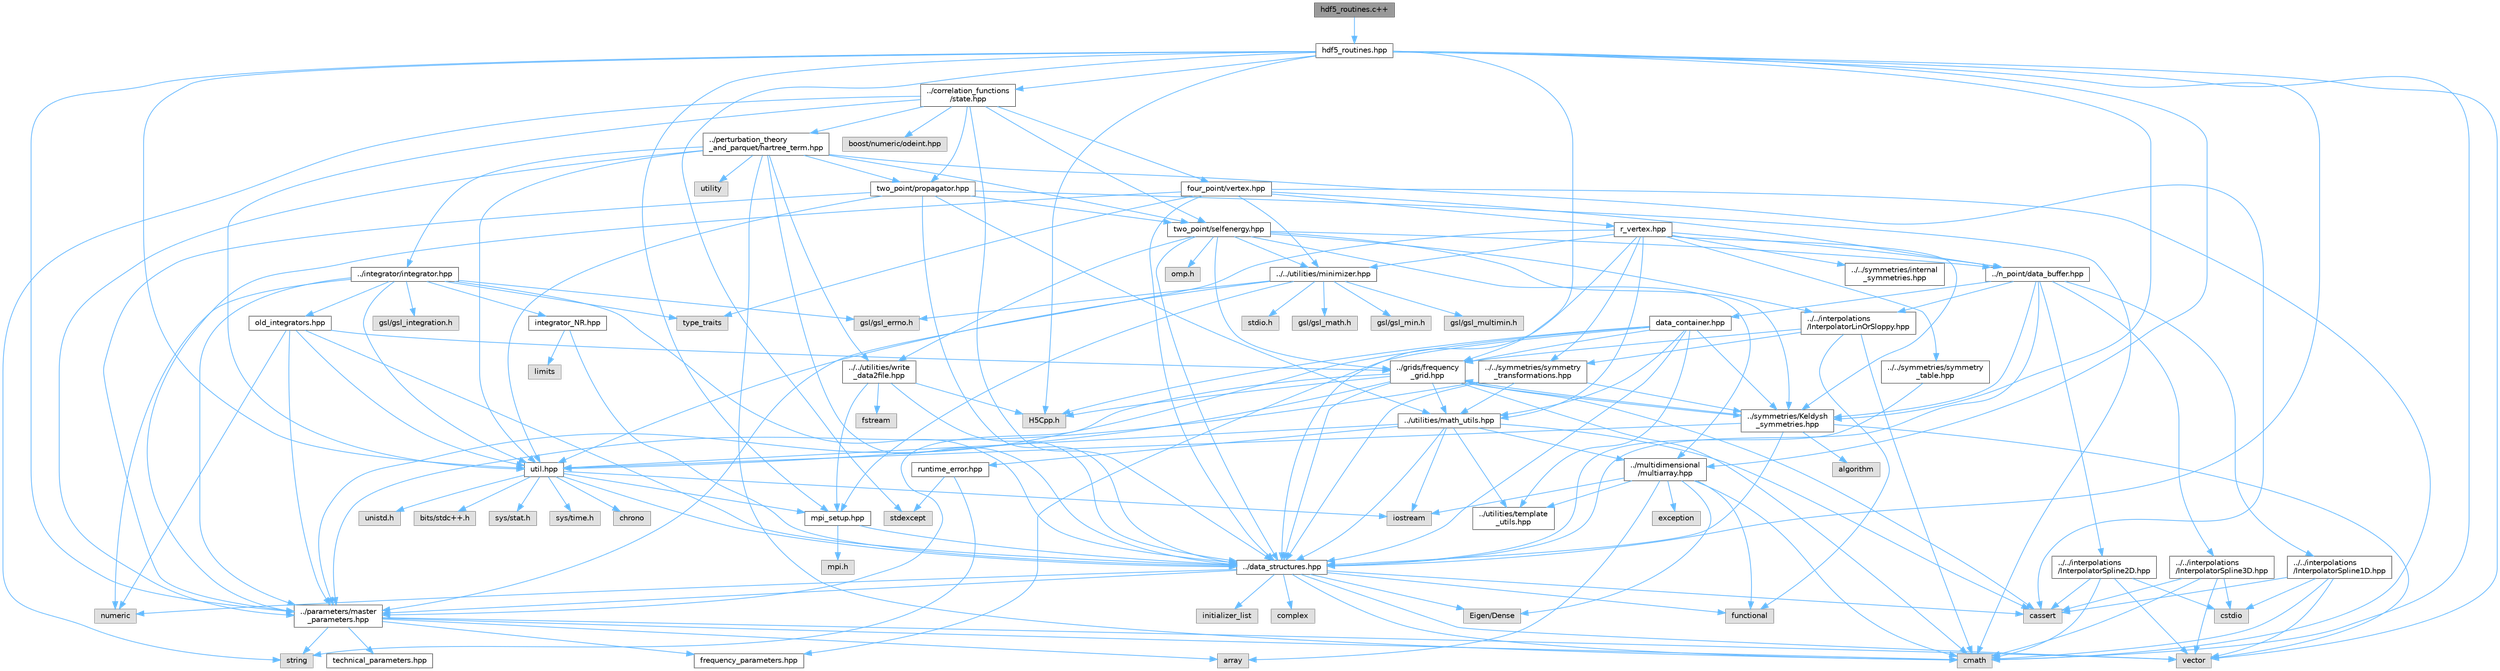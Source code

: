 digraph "hdf5_routines.c++"
{
 // INTERACTIVE_SVG=YES
 // LATEX_PDF_SIZE
  bgcolor="transparent";
  edge [fontname=Helvetica,fontsize=10,labelfontname=Helvetica,labelfontsize=10];
  node [fontname=Helvetica,fontsize=10,shape=box,height=0.2,width=0.4];
  Node1 [id="Node000001",label="hdf5_routines.c++",height=0.2,width=0.4,color="gray40", fillcolor="grey60", style="filled", fontcolor="black",tooltip=" "];
  Node1 -> Node2 [id="edge1_Node000001_Node000002",color="steelblue1",style="solid",tooltip=" "];
  Node2 [id="Node000002",label="hdf5_routines.hpp",height=0.2,width=0.4,color="grey40", fillcolor="white", style="filled",URL="$d5/de4/hdf5__routines_8hpp.html",tooltip=" "];
  Node2 -> Node3 [id="edge2_Node000002_Node000003",color="steelblue1",style="solid",tooltip=" "];
  Node3 [id="Node000003",label="stdexcept",height=0.2,width=0.4,color="grey60", fillcolor="#E0E0E0", style="filled",tooltip=" "];
  Node2 -> Node4 [id="edge3_Node000002_Node000004",color="steelblue1",style="solid",tooltip=" "];
  Node4 [id="Node000004",label="cmath",height=0.2,width=0.4,color="grey60", fillcolor="#E0E0E0", style="filled",tooltip=" "];
  Node2 -> Node5 [id="edge4_Node000002_Node000005",color="steelblue1",style="solid",tooltip=" "];
  Node5 [id="Node000005",label="vector",height=0.2,width=0.4,color="grey60", fillcolor="#E0E0E0", style="filled",tooltip=" "];
  Node2 -> Node6 [id="edge5_Node000002_Node000006",color="steelblue1",style="solid",tooltip=" "];
  Node6 [id="Node000006",label="../parameters/master\l_parameters.hpp",height=0.2,width=0.4,color="grey40", fillcolor="white", style="filled",URL="$d1/df8/master__parameters_8hpp.html",tooltip=" "];
  Node6 -> Node4 [id="edge6_Node000006_Node000004",color="steelblue1",style="solid",tooltip=" "];
  Node6 -> Node5 [id="edge7_Node000006_Node000005",color="steelblue1",style="solid",tooltip=" "];
  Node6 -> Node7 [id="edge8_Node000006_Node000007",color="steelblue1",style="solid",tooltip=" "];
  Node7 [id="Node000007",label="string",height=0.2,width=0.4,color="grey60", fillcolor="#E0E0E0", style="filled",tooltip=" "];
  Node6 -> Node8 [id="edge9_Node000006_Node000008",color="steelblue1",style="solid",tooltip=" "];
  Node8 [id="Node000008",label="array",height=0.2,width=0.4,color="grey60", fillcolor="#E0E0E0", style="filled",tooltip=" "];
  Node6 -> Node9 [id="edge10_Node000006_Node000009",color="steelblue1",style="solid",tooltip=" "];
  Node9 [id="Node000009",label="frequency_parameters.hpp",height=0.2,width=0.4,color="grey40", fillcolor="white", style="filled",URL="$d3/d3c/frequency__parameters_8hpp.html",tooltip=" "];
  Node6 -> Node10 [id="edge11_Node000006_Node000010",color="steelblue1",style="solid",tooltip=" "];
  Node10 [id="Node000010",label="technical_parameters.hpp",height=0.2,width=0.4,color="grey40", fillcolor="white", style="filled",URL="$d9/d3a/technical__parameters_8hpp.html",tooltip=" "];
  Node2 -> Node11 [id="edge12_Node000002_Node000011",color="steelblue1",style="solid",tooltip=" "];
  Node11 [id="Node000011",label="util.hpp",height=0.2,width=0.4,color="grey40", fillcolor="white", style="filled",URL="$d0/d3f/util_8hpp.html",tooltip=" "];
  Node11 -> Node12 [id="edge13_Node000011_Node000012",color="steelblue1",style="solid",tooltip=" "];
  Node12 [id="Node000012",label="sys/time.h",height=0.2,width=0.4,color="grey60", fillcolor="#E0E0E0", style="filled",tooltip=" "];
  Node11 -> Node13 [id="edge14_Node000011_Node000013",color="steelblue1",style="solid",tooltip=" "];
  Node13 [id="Node000013",label="chrono",height=0.2,width=0.4,color="grey60", fillcolor="#E0E0E0", style="filled",tooltip=" "];
  Node11 -> Node14 [id="edge15_Node000011_Node000014",color="steelblue1",style="solid",tooltip=" "];
  Node14 [id="Node000014",label="unistd.h",height=0.2,width=0.4,color="grey60", fillcolor="#E0E0E0", style="filled",tooltip=" "];
  Node11 -> Node15 [id="edge16_Node000011_Node000015",color="steelblue1",style="solid",tooltip=" "];
  Node15 [id="Node000015",label="iostream",height=0.2,width=0.4,color="grey60", fillcolor="#E0E0E0", style="filled",tooltip=" "];
  Node11 -> Node16 [id="edge17_Node000011_Node000016",color="steelblue1",style="solid",tooltip=" "];
  Node16 [id="Node000016",label="bits/stdc++.h",height=0.2,width=0.4,color="grey60", fillcolor="#E0E0E0", style="filled",tooltip=" "];
  Node11 -> Node17 [id="edge18_Node000011_Node000017",color="steelblue1",style="solid",tooltip=" "];
  Node17 [id="Node000017",label="sys/stat.h",height=0.2,width=0.4,color="grey60", fillcolor="#E0E0E0", style="filled",tooltip=" "];
  Node11 -> Node18 [id="edge19_Node000011_Node000018",color="steelblue1",style="solid",tooltip=" "];
  Node18 [id="Node000018",label="../data_structures.hpp",height=0.2,width=0.4,color="grey40", fillcolor="white", style="filled",URL="$d7/d59/data__structures_8hpp.html",tooltip=" "];
  Node18 -> Node19 [id="edge20_Node000018_Node000019",color="steelblue1",style="solid",tooltip=" "];
  Node19 [id="Node000019",label="complex",height=0.2,width=0.4,color="grey60", fillcolor="#E0E0E0", style="filled",tooltip=" "];
  Node18 -> Node4 [id="edge21_Node000018_Node000004",color="steelblue1",style="solid",tooltip=" "];
  Node18 -> Node5 [id="edge22_Node000018_Node000005",color="steelblue1",style="solid",tooltip=" "];
  Node18 -> Node20 [id="edge23_Node000018_Node000020",color="steelblue1",style="solid",tooltip=" "];
  Node20 [id="Node000020",label="initializer_list",height=0.2,width=0.4,color="grey60", fillcolor="#E0E0E0", style="filled",tooltip=" "];
  Node18 -> Node21 [id="edge24_Node000018_Node000021",color="steelblue1",style="solid",tooltip=" "];
  Node21 [id="Node000021",label="functional",height=0.2,width=0.4,color="grey60", fillcolor="#E0E0E0", style="filled",tooltip=" "];
  Node18 -> Node22 [id="edge25_Node000018_Node000022",color="steelblue1",style="solid",tooltip=" "];
  Node22 [id="Node000022",label="cassert",height=0.2,width=0.4,color="grey60", fillcolor="#E0E0E0", style="filled",tooltip=" "];
  Node18 -> Node23 [id="edge26_Node000018_Node000023",color="steelblue1",style="solid",tooltip=" "];
  Node23 [id="Node000023",label="numeric",height=0.2,width=0.4,color="grey60", fillcolor="#E0E0E0", style="filled",tooltip=" "];
  Node18 -> Node6 [id="edge27_Node000018_Node000006",color="steelblue1",style="solid",tooltip=" "];
  Node18 -> Node24 [id="edge28_Node000018_Node000024",color="steelblue1",style="solid",tooltip=" "];
  Node24 [id="Node000024",label="Eigen/Dense",height=0.2,width=0.4,color="grey60", fillcolor="#E0E0E0", style="filled",tooltip=" "];
  Node11 -> Node25 [id="edge29_Node000011_Node000025",color="steelblue1",style="solid",tooltip=" "];
  Node25 [id="Node000025",label="mpi_setup.hpp",height=0.2,width=0.4,color="grey40", fillcolor="white", style="filled",URL="$db/de0/mpi__setup_8hpp.html",tooltip=" "];
  Node25 -> Node18 [id="edge30_Node000025_Node000018",color="steelblue1",style="solid",tooltip=" "];
  Node25 -> Node26 [id="edge31_Node000025_Node000026",color="steelblue1",style="solid",tooltip=" "];
  Node26 [id="Node000026",label="mpi.h",height=0.2,width=0.4,color="grey60", fillcolor="#E0E0E0", style="filled",tooltip=" "];
  Node2 -> Node18 [id="edge32_Node000002_Node000018",color="steelblue1",style="solid",tooltip=" "];
  Node2 -> Node27 [id="edge33_Node000002_Node000027",color="steelblue1",style="solid",tooltip=" "];
  Node27 [id="Node000027",label="../grids/frequency\l_grid.hpp",height=0.2,width=0.4,color="grey40", fillcolor="white", style="filled",URL="$d5/d39/frequency__grid_8hpp.html",tooltip=" "];
  Node27 -> Node4 [id="edge34_Node000027_Node000004",color="steelblue1",style="solid",tooltip=" "];
  Node27 -> Node18 [id="edge35_Node000027_Node000018",color="steelblue1",style="solid",tooltip=" "];
  Node27 -> Node11 [id="edge36_Node000027_Node000011",color="steelblue1",style="solid",tooltip=" "];
  Node27 -> Node6 [id="edge37_Node000027_Node000006",color="steelblue1",style="solid",tooltip=" "];
  Node27 -> Node28 [id="edge38_Node000027_Node000028",color="steelblue1",style="solid",tooltip=" "];
  Node28 [id="Node000028",label="../utilities/math_utils.hpp",height=0.2,width=0.4,color="grey40", fillcolor="white", style="filled",URL="$de/dbb/math__utils_8hpp.html",tooltip=" "];
  Node28 -> Node18 [id="edge39_Node000028_Node000018",color="steelblue1",style="solid",tooltip=" "];
  Node28 -> Node29 [id="edge40_Node000028_Node000029",color="steelblue1",style="solid",tooltip=" "];
  Node29 [id="Node000029",label="../multidimensional\l/multiarray.hpp",height=0.2,width=0.4,color="grey40", fillcolor="white", style="filled",URL="$df/da4/multiarray_8hpp.html",tooltip=" "];
  Node29 -> Node8 [id="edge41_Node000029_Node000008",color="steelblue1",style="solid",tooltip=" "];
  Node29 -> Node4 [id="edge42_Node000029_Node000004",color="steelblue1",style="solid",tooltip=" "];
  Node29 -> Node30 [id="edge43_Node000029_Node000030",color="steelblue1",style="solid",tooltip=" "];
  Node30 [id="Node000030",label="exception",height=0.2,width=0.4,color="grey60", fillcolor="#E0E0E0", style="filled",tooltip=" "];
  Node29 -> Node21 [id="edge44_Node000029_Node000021",color="steelblue1",style="solid",tooltip=" "];
  Node29 -> Node15 [id="edge45_Node000029_Node000015",color="steelblue1",style="solid",tooltip=" "];
  Node29 -> Node24 [id="edge46_Node000029_Node000024",color="steelblue1",style="solid",tooltip=" "];
  Node29 -> Node31 [id="edge47_Node000029_Node000031",color="steelblue1",style="solid",tooltip=" "];
  Node31 [id="Node000031",label="../utilities/template\l_utils.hpp",height=0.2,width=0.4,color="grey40", fillcolor="white", style="filled",URL="$dd/de3/template__utils_8hpp.html",tooltip=" "];
  Node28 -> Node31 [id="edge48_Node000028_Node000031",color="steelblue1",style="solid",tooltip=" "];
  Node28 -> Node32 [id="edge49_Node000028_Node000032",color="steelblue1",style="solid",tooltip=" "];
  Node32 [id="Node000032",label="runtime_error.hpp",height=0.2,width=0.4,color="grey40", fillcolor="white", style="filled",URL="$d1/d64/runtime__error_8hpp.html",tooltip=" "];
  Node32 -> Node3 [id="edge50_Node000032_Node000003",color="steelblue1",style="solid",tooltip=" "];
  Node32 -> Node7 [id="edge51_Node000032_Node000007",color="steelblue1",style="solid",tooltip=" "];
  Node28 -> Node11 [id="edge52_Node000028_Node000011",color="steelblue1",style="solid",tooltip=" "];
  Node28 -> Node15 [id="edge53_Node000028_Node000015",color="steelblue1",style="solid",tooltip=" "];
  Node28 -> Node22 [id="edge54_Node000028_Node000022",color="steelblue1",style="solid",tooltip=" "];
  Node27 -> Node33 [id="edge55_Node000027_Node000033",color="steelblue1",style="solid",tooltip=" "];
  Node33 [id="Node000033",label="../symmetries/Keldysh\l_symmetries.hpp",height=0.2,width=0.4,color="grey40", fillcolor="white", style="filled",URL="$d2/d1a/Keldysh__symmetries_8hpp.html",tooltip=" "];
  Node33 -> Node5 [id="edge56_Node000033_Node000005",color="steelblue1",style="solid",tooltip=" "];
  Node33 -> Node34 [id="edge57_Node000033_Node000034",color="steelblue1",style="solid",tooltip=" "];
  Node34 [id="Node000034",label="algorithm",height=0.2,width=0.4,color="grey60", fillcolor="#E0E0E0", style="filled",tooltip=" "];
  Node33 -> Node18 [id="edge58_Node000033_Node000018",color="steelblue1",style="solid",tooltip=" "];
  Node33 -> Node11 [id="edge59_Node000033_Node000011",color="steelblue1",style="solid",tooltip=" "];
  Node33 -> Node27 [id="edge60_Node000033_Node000027",color="steelblue1",style="solid",tooltip=" "];
  Node27 -> Node22 [id="edge61_Node000027_Node000022",color="steelblue1",style="solid",tooltip=" "];
  Node27 -> Node35 [id="edge62_Node000027_Node000035",color="steelblue1",style="solid",tooltip=" "];
  Node35 [id="Node000035",label="H5Cpp.h",height=0.2,width=0.4,color="grey60", fillcolor="#E0E0E0", style="filled",tooltip=" "];
  Node2 -> Node35 [id="edge63_Node000002_Node000035",color="steelblue1",style="solid",tooltip=" "];
  Node2 -> Node36 [id="edge64_Node000002_Node000036",color="steelblue1",style="solid",tooltip=" "];
  Node36 [id="Node000036",label="../correlation_functions\l/state.hpp",height=0.2,width=0.4,color="grey40", fillcolor="white", style="filled",URL="$da/d3b/state_8hpp.html",tooltip=" "];
  Node36 -> Node18 [id="edge65_Node000036_Node000018",color="steelblue1",style="solid",tooltip=" "];
  Node36 -> Node37 [id="edge66_Node000036_Node000037",color="steelblue1",style="solid",tooltip=" "];
  Node37 [id="Node000037",label="four_point/vertex.hpp",height=0.2,width=0.4,color="grey40", fillcolor="white", style="filled",URL="$d1/d2d/vertex_8hpp.html",tooltip=" "];
  Node37 -> Node4 [id="edge67_Node000037_Node000004",color="steelblue1",style="solid",tooltip=" "];
  Node37 -> Node38 [id="edge68_Node000037_Node000038",color="steelblue1",style="solid",tooltip=" "];
  Node38 [id="Node000038",label="type_traits",height=0.2,width=0.4,color="grey60", fillcolor="#E0E0E0", style="filled",tooltip=" "];
  Node37 -> Node18 [id="edge69_Node000037_Node000018",color="steelblue1",style="solid",tooltip=" "];
  Node37 -> Node6 [id="edge70_Node000037_Node000006",color="steelblue1",style="solid",tooltip=" "];
  Node37 -> Node39 [id="edge71_Node000037_Node000039",color="steelblue1",style="solid",tooltip=" "];
  Node39 [id="Node000039",label="r_vertex.hpp",height=0.2,width=0.4,color="grey40", fillcolor="white", style="filled",URL="$d3/d22/r__vertex_8hpp.html",tooltip=" "];
  Node39 -> Node18 [id="edge72_Node000039_Node000018",color="steelblue1",style="solid",tooltip=" "];
  Node39 -> Node6 [id="edge73_Node000039_Node000006",color="steelblue1",style="solid",tooltip=" "];
  Node39 -> Node33 [id="edge74_Node000039_Node000033",color="steelblue1",style="solid",tooltip=" "];
  Node39 -> Node40 [id="edge75_Node000039_Node000040",color="steelblue1",style="solid",tooltip=" "];
  Node40 [id="Node000040",label="../../symmetries/internal\l_symmetries.hpp",height=0.2,width=0.4,color="grey40", fillcolor="white", style="filled",URL="$d1/dfd/internal__symmetries_8hpp.html",tooltip=" "];
  Node39 -> Node41 [id="edge76_Node000039_Node000041",color="steelblue1",style="solid",tooltip=" "];
  Node41 [id="Node000041",label="../../symmetries/symmetry\l_transformations.hpp",height=0.2,width=0.4,color="grey40", fillcolor="white", style="filled",URL="$db/d7d/symmetry__transformations_8hpp.html",tooltip=" "];
  Node41 -> Node6 [id="edge77_Node000041_Node000006",color="steelblue1",style="solid",tooltip=" "];
  Node41 -> Node28 [id="edge78_Node000041_Node000028",color="steelblue1",style="solid",tooltip=" "];
  Node41 -> Node33 [id="edge79_Node000041_Node000033",color="steelblue1",style="solid",tooltip=" "];
  Node41 -> Node18 [id="edge80_Node000041_Node000018",color="steelblue1",style="solid",tooltip=" "];
  Node39 -> Node42 [id="edge81_Node000039_Node000042",color="steelblue1",style="solid",tooltip=" "];
  Node42 [id="Node000042",label="../../symmetries/symmetry\l_table.hpp",height=0.2,width=0.4,color="grey40", fillcolor="white", style="filled",URL="$d3/d77/symmetry__table_8hpp.html",tooltip=" "];
  Node42 -> Node18 [id="edge82_Node000042_Node000018",color="steelblue1",style="solid",tooltip=" "];
  Node39 -> Node28 [id="edge83_Node000039_Node000028",color="steelblue1",style="solid",tooltip=" "];
  Node39 -> Node43 [id="edge84_Node000039_Node000043",color="steelblue1",style="solid",tooltip=" "];
  Node43 [id="Node000043",label="../../utilities/minimizer.hpp",height=0.2,width=0.4,color="grey40", fillcolor="white", style="filled",URL="$d4/d21/minimizer_8hpp.html",tooltip=" "];
  Node43 -> Node44 [id="edge85_Node000043_Node000044",color="steelblue1",style="solid",tooltip=" "];
  Node44 [id="Node000044",label="stdio.h",height=0.2,width=0.4,color="grey60", fillcolor="#E0E0E0", style="filled",tooltip=" "];
  Node43 -> Node45 [id="edge86_Node000043_Node000045",color="steelblue1",style="solid",tooltip=" "];
  Node45 [id="Node000045",label="gsl/gsl_errno.h",height=0.2,width=0.4,color="grey60", fillcolor="#E0E0E0", style="filled",tooltip=" "];
  Node43 -> Node46 [id="edge87_Node000043_Node000046",color="steelblue1",style="solid",tooltip=" "];
  Node46 [id="Node000046",label="gsl/gsl_math.h",height=0.2,width=0.4,color="grey60", fillcolor="#E0E0E0", style="filled",tooltip=" "];
  Node43 -> Node47 [id="edge88_Node000043_Node000047",color="steelblue1",style="solid",tooltip=" "];
  Node47 [id="Node000047",label="gsl/gsl_min.h",height=0.2,width=0.4,color="grey60", fillcolor="#E0E0E0", style="filled",tooltip=" "];
  Node43 -> Node48 [id="edge89_Node000043_Node000048",color="steelblue1",style="solid",tooltip=" "];
  Node48 [id="Node000048",label="gsl/gsl_multimin.h",height=0.2,width=0.4,color="grey60", fillcolor="#E0E0E0", style="filled",tooltip=" "];
  Node43 -> Node25 [id="edge90_Node000043_Node000025",color="steelblue1",style="solid",tooltip=" "];
  Node43 -> Node11 [id="edge91_Node000043_Node000011",color="steelblue1",style="solid",tooltip=" "];
  Node39 -> Node49 [id="edge92_Node000039_Node000049",color="steelblue1",style="solid",tooltip=" "];
  Node49 [id="Node000049",label="../n_point/data_buffer.hpp",height=0.2,width=0.4,color="grey40", fillcolor="white", style="filled",URL="$dc/d80/data__buffer_8hpp.html",tooltip=" "];
  Node49 -> Node18 [id="edge93_Node000049_Node000018",color="steelblue1",style="solid",tooltip=" "];
  Node49 -> Node33 [id="edge94_Node000049_Node000033",color="steelblue1",style="solid",tooltip=" "];
  Node49 -> Node50 [id="edge95_Node000049_Node000050",color="steelblue1",style="solid",tooltip=" "];
  Node50 [id="Node000050",label="data_container.hpp",height=0.2,width=0.4,color="grey40", fillcolor="white", style="filled",URL="$da/dbc/data__container_8hpp.html",tooltip=" "];
  Node50 -> Node31 [id="edge96_Node000050_Node000031",color="steelblue1",style="solid",tooltip=" "];
  Node50 -> Node28 [id="edge97_Node000050_Node000028",color="steelblue1",style="solid",tooltip=" "];
  Node50 -> Node33 [id="edge98_Node000050_Node000033",color="steelblue1",style="solid",tooltip=" "];
  Node50 -> Node18 [id="edge99_Node000050_Node000018",color="steelblue1",style="solid",tooltip=" "];
  Node50 -> Node6 [id="edge100_Node000050_Node000006",color="steelblue1",style="solid",tooltip=" "];
  Node50 -> Node9 [id="edge101_Node000050_Node000009",color="steelblue1",style="solid",tooltip=" "];
  Node50 -> Node27 [id="edge102_Node000050_Node000027",color="steelblue1",style="solid",tooltip=" "];
  Node50 -> Node35 [id="edge103_Node000050_Node000035",color="steelblue1",style="solid",tooltip=" "];
  Node49 -> Node51 [id="edge104_Node000049_Node000051",color="steelblue1",style="solid",tooltip=" "];
  Node51 [id="Node000051",label="../../interpolations\l/InterpolatorLinOrSloppy.hpp",height=0.2,width=0.4,color="grey40", fillcolor="white", style="filled",URL="$d3/d17/InterpolatorLinOrSloppy_8hpp.html",tooltip=" "];
  Node51 -> Node4 [id="edge105_Node000051_Node000004",color="steelblue1",style="solid",tooltip=" "];
  Node51 -> Node21 [id="edge106_Node000051_Node000021",color="steelblue1",style="solid",tooltip=" "];
  Node51 -> Node27 [id="edge107_Node000051_Node000027",color="steelblue1",style="solid",tooltip=" "];
  Node51 -> Node41 [id="edge108_Node000051_Node000041",color="steelblue1",style="solid",tooltip=" "];
  Node49 -> Node52 [id="edge109_Node000049_Node000052",color="steelblue1",style="solid",tooltip=" "];
  Node52 [id="Node000052",label="../../interpolations\l/InterpolatorSpline1D.hpp",height=0.2,width=0.4,color="grey40", fillcolor="white", style="filled",URL="$d1/d52/InterpolatorSpline1D_8hpp.html",tooltip=" "];
  Node52 -> Node53 [id="edge110_Node000052_Node000053",color="steelblue1",style="solid",tooltip=" "];
  Node53 [id="Node000053",label="cstdio",height=0.2,width=0.4,color="grey60", fillcolor="#E0E0E0", style="filled",tooltip=" "];
  Node52 -> Node22 [id="edge111_Node000052_Node000022",color="steelblue1",style="solid",tooltip=" "];
  Node52 -> Node4 [id="edge112_Node000052_Node000004",color="steelblue1",style="solid",tooltip=" "];
  Node52 -> Node5 [id="edge113_Node000052_Node000005",color="steelblue1",style="solid",tooltip=" "];
  Node49 -> Node54 [id="edge114_Node000049_Node000054",color="steelblue1",style="solid",tooltip=" "];
  Node54 [id="Node000054",label="../../interpolations\l/InterpolatorSpline2D.hpp",height=0.2,width=0.4,color="grey40", fillcolor="white", style="filled",URL="$d6/d91/InterpolatorSpline2D_8hpp.html",tooltip=" "];
  Node54 -> Node53 [id="edge115_Node000054_Node000053",color="steelblue1",style="solid",tooltip=" "];
  Node54 -> Node22 [id="edge116_Node000054_Node000022",color="steelblue1",style="solid",tooltip=" "];
  Node54 -> Node4 [id="edge117_Node000054_Node000004",color="steelblue1",style="solid",tooltip=" "];
  Node54 -> Node5 [id="edge118_Node000054_Node000005",color="steelblue1",style="solid",tooltip=" "];
  Node49 -> Node55 [id="edge119_Node000049_Node000055",color="steelblue1",style="solid",tooltip=" "];
  Node55 [id="Node000055",label="../../interpolations\l/InterpolatorSpline3D.hpp",height=0.2,width=0.4,color="grey40", fillcolor="white", style="filled",URL="$dd/dcc/InterpolatorSpline3D_8hpp.html",tooltip=" "];
  Node55 -> Node53 [id="edge120_Node000055_Node000053",color="steelblue1",style="solid",tooltip=" "];
  Node55 -> Node22 [id="edge121_Node000055_Node000022",color="steelblue1",style="solid",tooltip=" "];
  Node55 -> Node4 [id="edge122_Node000055_Node000004",color="steelblue1",style="solid",tooltip=" "];
  Node55 -> Node5 [id="edge123_Node000055_Node000005",color="steelblue1",style="solid",tooltip=" "];
  Node37 -> Node43 [id="edge124_Node000037_Node000043",color="steelblue1",style="solid",tooltip=" "];
  Node37 -> Node49 [id="edge125_Node000037_Node000049",color="steelblue1",style="solid",tooltip=" "];
  Node36 -> Node56 [id="edge126_Node000036_Node000056",color="steelblue1",style="solid",tooltip=" "];
  Node56 [id="Node000056",label="two_point/selfenergy.hpp",height=0.2,width=0.4,color="grey40", fillcolor="white", style="filled",URL="$d6/d2d/selfenergy_8hpp.html",tooltip=" "];
  Node56 -> Node18 [id="edge127_Node000056_Node000018",color="steelblue1",style="solid",tooltip=" "];
  Node56 -> Node29 [id="edge128_Node000056_Node000029",color="steelblue1",style="solid",tooltip=" "];
  Node56 -> Node49 [id="edge129_Node000056_Node000049",color="steelblue1",style="solid",tooltip=" "];
  Node56 -> Node27 [id="edge130_Node000056_Node000027",color="steelblue1",style="solid",tooltip=" "];
  Node56 -> Node43 [id="edge131_Node000056_Node000043",color="steelblue1",style="solid",tooltip=" "];
  Node56 -> Node57 [id="edge132_Node000056_Node000057",color="steelblue1",style="solid",tooltip=" "];
  Node57 [id="Node000057",label="omp.h",height=0.2,width=0.4,color="grey60", fillcolor="#E0E0E0", style="filled",tooltip=" "];
  Node56 -> Node33 [id="edge133_Node000056_Node000033",color="steelblue1",style="solid",tooltip=" "];
  Node56 -> Node58 [id="edge134_Node000056_Node000058",color="steelblue1",style="solid",tooltip=" "];
  Node58 [id="Node000058",label="../../utilities/write\l_data2file.hpp",height=0.2,width=0.4,color="grey40", fillcolor="white", style="filled",URL="$d8/d74/write__data2file_8hpp.html",tooltip=" "];
  Node58 -> Node18 [id="edge135_Node000058_Node000018",color="steelblue1",style="solid",tooltip=" "];
  Node58 -> Node25 [id="edge136_Node000058_Node000025",color="steelblue1",style="solid",tooltip=" "];
  Node58 -> Node59 [id="edge137_Node000058_Node000059",color="steelblue1",style="solid",tooltip=" "];
  Node59 [id="Node000059",label="fstream",height=0.2,width=0.4,color="grey60", fillcolor="#E0E0E0", style="filled",tooltip=" "];
  Node58 -> Node35 [id="edge138_Node000058_Node000035",color="steelblue1",style="solid",tooltip=" "];
  Node56 -> Node51 [id="edge139_Node000056_Node000051",color="steelblue1",style="solid",tooltip=" "];
  Node36 -> Node60 [id="edge140_Node000036_Node000060",color="steelblue1",style="solid",tooltip=" "];
  Node60 [id="Node000060",label="two_point/propagator.hpp",height=0.2,width=0.4,color="grey40", fillcolor="white", style="filled",URL="$d5/df7/propagator_8hpp.html",tooltip=" "];
  Node60 -> Node4 [id="edge141_Node000060_Node000004",color="steelblue1",style="solid",tooltip=" "];
  Node60 -> Node18 [id="edge142_Node000060_Node000018",color="steelblue1",style="solid",tooltip=" "];
  Node60 -> Node28 [id="edge143_Node000060_Node000028",color="steelblue1",style="solid",tooltip=" "];
  Node60 -> Node56 [id="edge144_Node000060_Node000056",color="steelblue1",style="solid",tooltip=" "];
  Node60 -> Node6 [id="edge145_Node000060_Node000006",color="steelblue1",style="solid",tooltip=" "];
  Node60 -> Node11 [id="edge146_Node000060_Node000011",color="steelblue1",style="solid",tooltip=" "];
  Node36 -> Node61 [id="edge147_Node000036_Node000061",color="steelblue1",style="solid",tooltip=" "];
  Node61 [id="Node000061",label="../perturbation_theory\l_and_parquet/hartree_term.hpp",height=0.2,width=0.4,color="grey40", fillcolor="white", style="filled",URL="$d1/db3/hartree__term_8hpp.html",tooltip=" "];
  Node61 -> Node6 [id="edge148_Node000061_Node000006",color="steelblue1",style="solid",tooltip=" "];
  Node61 -> Node18 [id="edge149_Node000061_Node000018",color="steelblue1",style="solid",tooltip=" "];
  Node61 -> Node56 [id="edge150_Node000061_Node000056",color="steelblue1",style="solid",tooltip=" "];
  Node61 -> Node60 [id="edge151_Node000061_Node000060",color="steelblue1",style="solid",tooltip=" "];
  Node61 -> Node62 [id="edge152_Node000061_Node000062",color="steelblue1",style="solid",tooltip=" "];
  Node62 [id="Node000062",label="../integrator/integrator.hpp",height=0.2,width=0.4,color="grey40", fillcolor="white", style="filled",URL="$dd/d1f/integrator_8hpp.html",tooltip=" "];
  Node62 -> Node23 [id="edge153_Node000062_Node000023",color="steelblue1",style="solid",tooltip=" "];
  Node62 -> Node38 [id="edge154_Node000062_Node000038",color="steelblue1",style="solid",tooltip=" "];
  Node62 -> Node18 [id="edge155_Node000062_Node000018",color="steelblue1",style="solid",tooltip=" "];
  Node62 -> Node6 [id="edge156_Node000062_Node000006",color="steelblue1",style="solid",tooltip=" "];
  Node62 -> Node63 [id="edge157_Node000062_Node000063",color="steelblue1",style="solid",tooltip=" "];
  Node63 [id="Node000063",label="gsl/gsl_integration.h",height=0.2,width=0.4,color="grey60", fillcolor="#E0E0E0", style="filled",tooltip=" "];
  Node62 -> Node45 [id="edge158_Node000062_Node000045",color="steelblue1",style="solid",tooltip=" "];
  Node62 -> Node64 [id="edge159_Node000062_Node000064",color="steelblue1",style="solid",tooltip=" "];
  Node64 [id="Node000064",label="old_integrators.hpp",height=0.2,width=0.4,color="grey40", fillcolor="white", style="filled",URL="$d7/d65/old__integrators_8hpp.html",tooltip=" "];
  Node64 -> Node23 [id="edge160_Node000064_Node000023",color="steelblue1",style="solid",tooltip=" "];
  Node64 -> Node18 [id="edge161_Node000064_Node000018",color="steelblue1",style="solid",tooltip=" "];
  Node64 -> Node6 [id="edge162_Node000064_Node000006",color="steelblue1",style="solid",tooltip=" "];
  Node64 -> Node11 [id="edge163_Node000064_Node000011",color="steelblue1",style="solid",tooltip=" "];
  Node64 -> Node27 [id="edge164_Node000064_Node000027",color="steelblue1",style="solid",tooltip=" "];
  Node62 -> Node65 [id="edge165_Node000062_Node000065",color="steelblue1",style="solid",tooltip=" "];
  Node65 [id="Node000065",label="integrator_NR.hpp",height=0.2,width=0.4,color="grey40", fillcolor="white", style="filled",URL="$da/db4/integrator__NR_8hpp.html",tooltip=" "];
  Node65 -> Node66 [id="edge166_Node000065_Node000066",color="steelblue1",style="solid",tooltip=" "];
  Node66 [id="Node000066",label="limits",height=0.2,width=0.4,color="grey60", fillcolor="#E0E0E0", style="filled",tooltip=" "];
  Node65 -> Node18 [id="edge167_Node000065_Node000018",color="steelblue1",style="solid",tooltip=" "];
  Node62 -> Node11 [id="edge168_Node000062_Node000011",color="steelblue1",style="solid",tooltip=" "];
  Node61 -> Node58 [id="edge169_Node000061_Node000058",color="steelblue1",style="solid",tooltip=" "];
  Node61 -> Node11 [id="edge170_Node000061_Node000011",color="steelblue1",style="solid",tooltip=" "];
  Node61 -> Node22 [id="edge171_Node000061_Node000022",color="steelblue1",style="solid",tooltip=" "];
  Node61 -> Node4 [id="edge172_Node000061_Node000004",color="steelblue1",style="solid",tooltip=" "];
  Node61 -> Node67 [id="edge173_Node000061_Node000067",color="steelblue1",style="solid",tooltip=" "];
  Node67 [id="Node000067",label="utility",height=0.2,width=0.4,color="grey60", fillcolor="#E0E0E0", style="filled",tooltip=" "];
  Node36 -> Node11 [id="edge174_Node000036_Node000011",color="steelblue1",style="solid",tooltip=" "];
  Node36 -> Node68 [id="edge175_Node000036_Node000068",color="steelblue1",style="solid",tooltip=" "];
  Node68 [id="Node000068",label="boost/numeric/odeint.hpp",height=0.2,width=0.4,color="grey60", fillcolor="#E0E0E0", style="filled",tooltip=" "];
  Node36 -> Node7 [id="edge176_Node000036_Node000007",color="steelblue1",style="solid",tooltip=" "];
  Node2 -> Node29 [id="edge177_Node000002_Node000029",color="steelblue1",style="solid",tooltip=" "];
  Node2 -> Node33 [id="edge178_Node000002_Node000033",color="steelblue1",style="solid",tooltip=" "];
  Node2 -> Node25 [id="edge179_Node000002_Node000025",color="steelblue1",style="solid",tooltip=" "];
}
